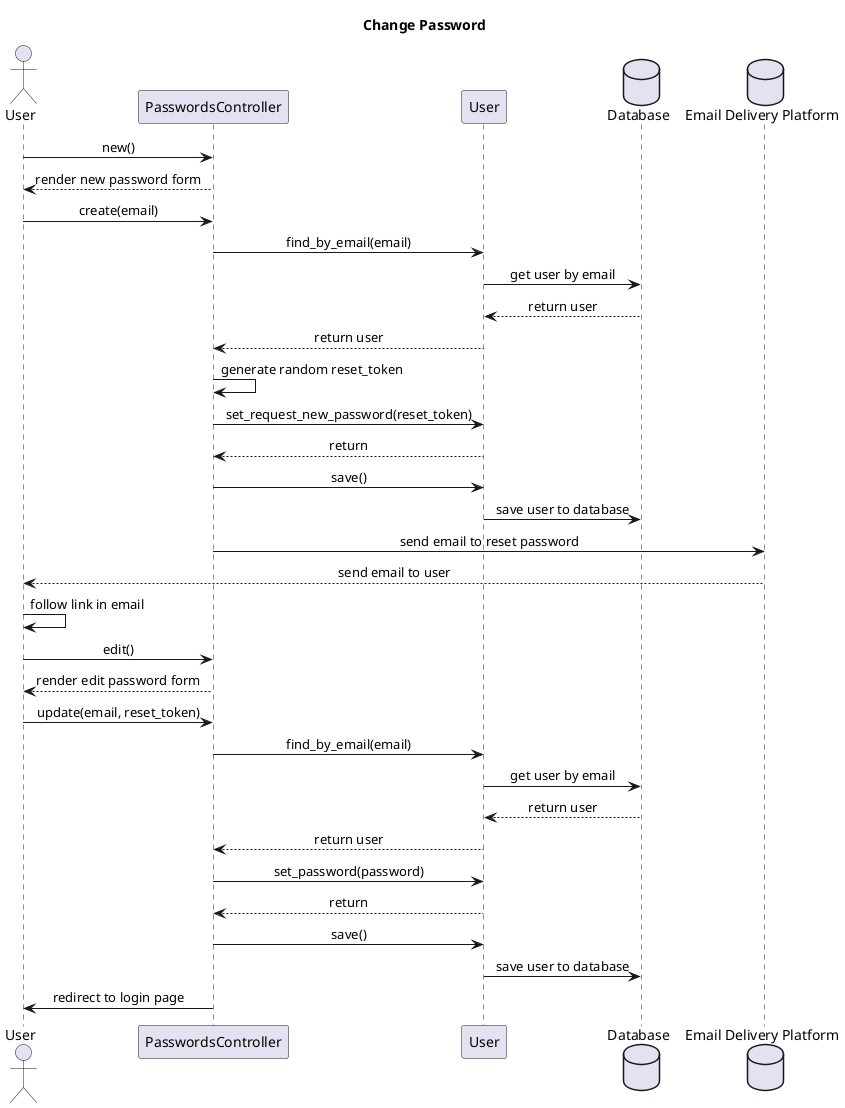@startuml Change Password
title Change Password
skinparam sequenceMessageAlign center

actor User as user
participant PasswordsController as pc
participant User as um
database Database as db
database "Email Delivery Platform" as email

user -> pc : new()
user <-- pc : render new password form
user -> pc : create(email)

pc -> um : find_by_email(email)
um -> db : get user by email
um <-- db : return user
pc <-- um : return user
pc -> pc : generate random reset_token
pc -> um : set_request_new_password(reset_token)
pc <-- um : return
pc -> um : save()
um -> db : save user to database

pc -> email : send email to reset password
user <-- email : send email to user
user -> user : follow link in email
user -> pc : edit()
user <-- pc : render edit password form
user -> pc : update(email, reset_token)

pc -> um : find_by_email(email)
um -> db : get user by email
um <-- db : return user
pc <-- um : return user
pc -> um : set_password(password)
pc <-- um : return
pc -> um : save()
um -> db : save user to database

user <- pc : redirect to login page

@enduml